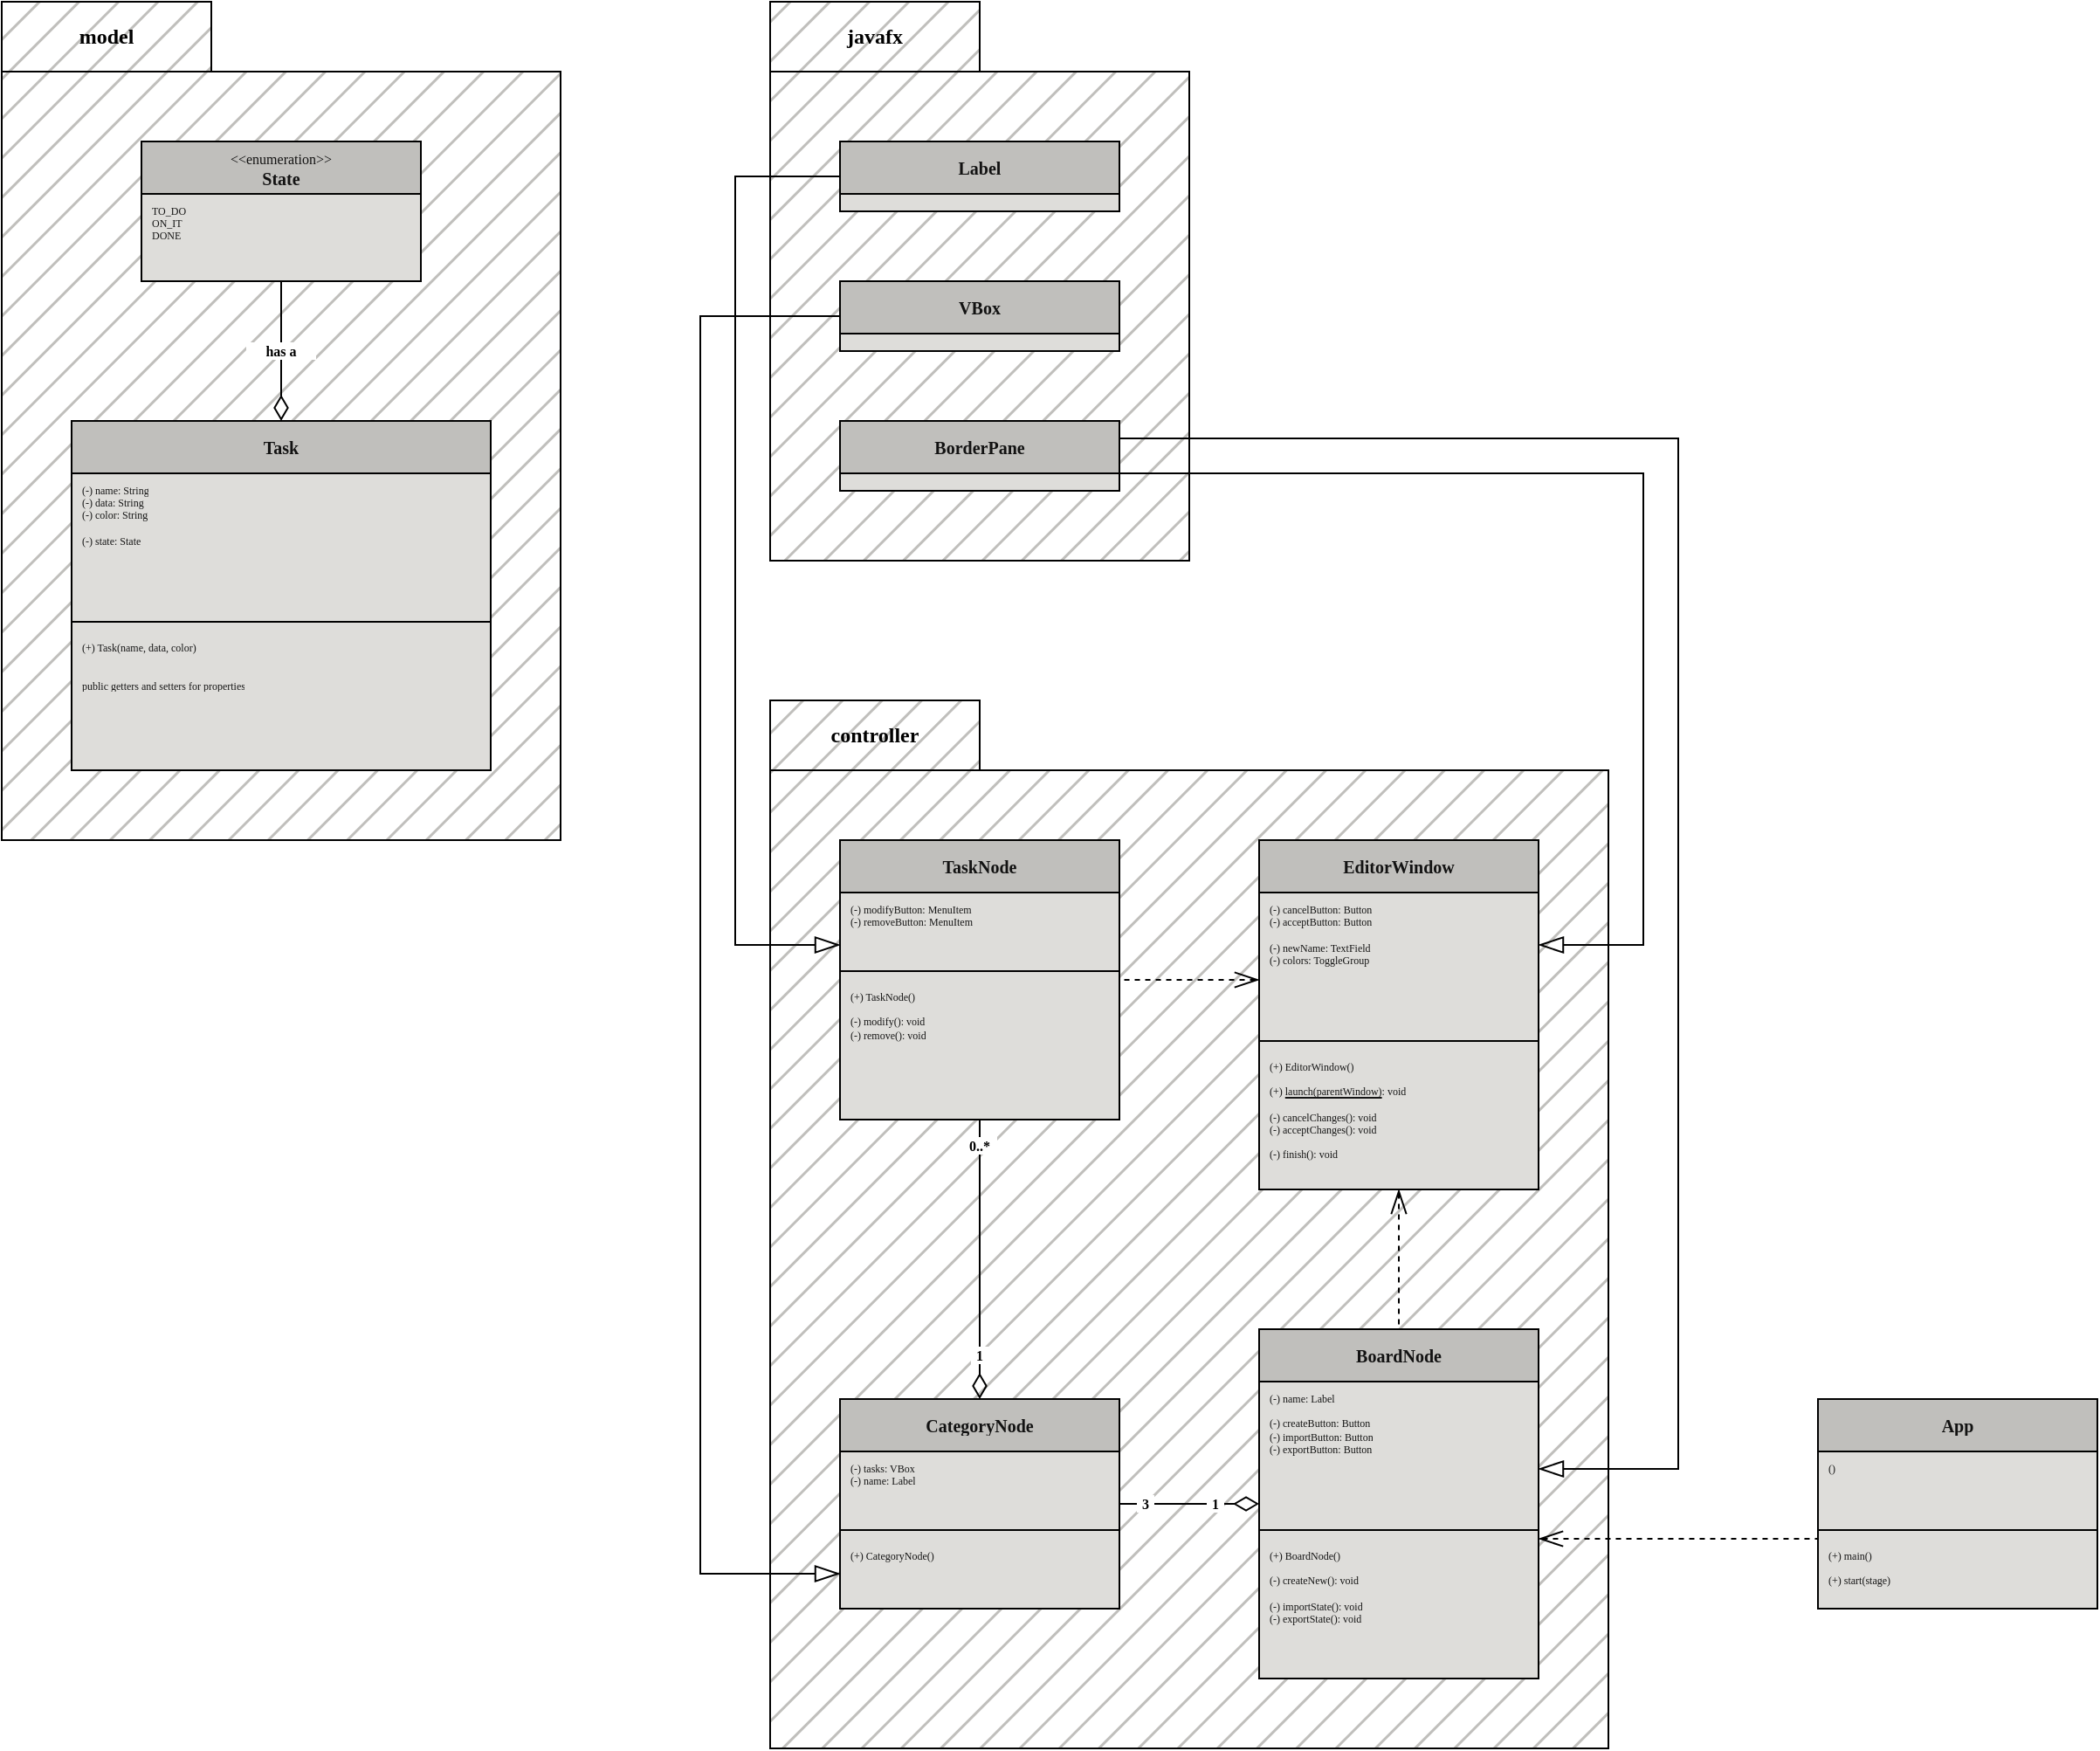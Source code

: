 <mxfile version="24.1.0" type="device">
  <diagram name="class diagram" id="vMHtdK9RL6ZQ6rPQC_Dp">
    <mxGraphModel dx="1430" dy="739" grid="1" gridSize="10" guides="0" tooltips="1" connect="0" arrows="0" fold="1" page="1" pageScale="1" pageWidth="1500" pageHeight="1500" math="0" shadow="0">
      <root>
        <mxCell id="0" />
        <mxCell id="1" parent="0" />
        <mxCell id="bq8K0xjKcNxAhhVfg359-263" value="model" style="shape=folder;fontStyle=1;tabWidth=120;tabHeight=40;tabPosition=left;html=1;boundedLbl=1;labelInHeader=1;container=1;collapsible=0;whiteSpace=wrap;fillStyle=hatch;fillColor=#c0bfbc;fontFamily=Source Sans Pro;verticalAlign=middle;" parent="1" vertex="1">
          <mxGeometry x="80" y="80" width="320" height="480" as="geometry" />
        </mxCell>
        <mxCell id="bq8K0xjKcNxAhhVfg359-269" value="App" style="swimlane;fontStyle=1;align=center;verticalAlign=middle;childLayout=stackLayout;horizontal=1;startSize=30;horizontalStack=0;resizeParent=1;resizeParentMax=0;resizeLast=0;collapsible=1;marginBottom=0;whiteSpace=wrap;html=1;fontFamily=Source Sans Pro;labelBackgroundColor=none;textOpacity=90;swimlaneFillColor=#deddda;fillColor=#c0bfbc;fontSize=10;rounded=0;" parent="1" vertex="1">
          <mxGeometry x="1120" y="880" width="160" height="120" as="geometry">
            <mxRectangle x="80" y="240" width="160" height="30" as="alternateBounds" />
          </mxGeometry>
        </mxCell>
        <mxCell id="bq8K0xjKcNxAhhVfg359-270" value="()" style="text;align=left;verticalAlign=top;spacingLeft=4;spacingRight=4;overflow=hidden;rotatable=0;points=[[0,0.5],[1,0.5]];portConstraint=eastwest;whiteSpace=wrap;html=1;fontFamily=Source Code Pro;labelBackgroundColor=none;textOpacity=90;swimlaneFillColor=#deddda;fontSize=6;rounded=0;" parent="bq8K0xjKcNxAhhVfg359-269" vertex="1">
          <mxGeometry y="30" width="160" height="40" as="geometry" />
        </mxCell>
        <mxCell id="bq8K0xjKcNxAhhVfg359-271" value="" style="line;strokeWidth=1;align=center;verticalAlign=middle;spacingTop=-1;spacingLeft=3;spacingRight=3;rotatable=0;labelPosition=right;points=[];portConstraint=eastwest;fontFamily=Source Code Pro;labelBackgroundColor=none;textOpacity=90;swimlaneFillColor=#deddda;fontSize=8;rounded=0;" parent="bq8K0xjKcNxAhhVfg359-269" vertex="1">
          <mxGeometry y="70" width="160" height="10" as="geometry" />
        </mxCell>
        <mxCell id="bq8K0xjKcNxAhhVfg359-272" value="&lt;div&gt;(+) main()&lt;/div&gt;&lt;div&gt;&lt;br&gt;&lt;/div&gt;&lt;div&gt;(+) start(stage)&lt;br&gt;&lt;/div&gt;" style="text;align=left;verticalAlign=top;spacingLeft=4;spacingRight=4;overflow=hidden;rotatable=0;points=[[0,0.5],[1,0.5]];portConstraint=eastwest;whiteSpace=wrap;html=1;fontFamily=Source Code Pro;labelBackgroundColor=none;textOpacity=90;swimlaneFillColor=#deddda;fontSize=6;rounded=0;" parent="bq8K0xjKcNxAhhVfg359-269" vertex="1">
          <mxGeometry y="80" width="160" height="40" as="geometry" />
        </mxCell>
        <mxCell id="bq8K0xjKcNxAhhVfg359-236" value="Task" style="swimlane;fontStyle=1;align=center;verticalAlign=middle;childLayout=stackLayout;horizontal=1;startSize=30;horizontalStack=0;resizeParent=1;resizeParentMax=0;resizeLast=0;collapsible=1;marginBottom=0;whiteSpace=wrap;html=1;fontFamily=Source Sans Pro;labelBackgroundColor=none;textOpacity=90;swimlaneFillColor=#deddda;fillColor=#c0bfbc;fontSize=10;rounded=0;" parent="1" vertex="1">
          <mxGeometry x="120" y="320" width="240" height="200" as="geometry">
            <mxRectangle x="80" y="240" width="160" height="30" as="alternateBounds" />
          </mxGeometry>
        </mxCell>
        <mxCell id="bq8K0xjKcNxAhhVfg359-237" value="&lt;div&gt;(-) name: String&lt;/div&gt;&lt;div&gt;(-) data: String&lt;/div&gt;&lt;div&gt;(-) color: String&lt;/div&gt;&lt;div&gt;&lt;br&gt;&lt;/div&gt;&lt;div&gt;(-) state: State&lt;br&gt;&lt;/div&gt;" style="text;align=left;verticalAlign=top;spacingLeft=4;spacingRight=4;overflow=hidden;rotatable=0;points=[[0,0.5],[1,0.5]];portConstraint=eastwest;whiteSpace=wrap;html=1;fontFamily=Source Code Pro;labelBackgroundColor=none;textOpacity=90;swimlaneFillColor=#deddda;fontSize=6;rounded=0;" parent="bq8K0xjKcNxAhhVfg359-236" vertex="1">
          <mxGeometry y="30" width="240" height="80" as="geometry" />
        </mxCell>
        <mxCell id="bq8K0xjKcNxAhhVfg359-238" value="" style="line;strokeWidth=1;align=center;verticalAlign=middle;spacingTop=-1;spacingLeft=3;spacingRight=3;rotatable=0;labelPosition=right;points=[];portConstraint=eastwest;fontFamily=Source Code Pro;labelBackgroundColor=none;textOpacity=90;swimlaneFillColor=#deddda;fontSize=8;rounded=0;" parent="bq8K0xjKcNxAhhVfg359-236" vertex="1">
          <mxGeometry y="110" width="240" height="10" as="geometry" />
        </mxCell>
        <mxCell id="bq8K0xjKcNxAhhVfg359-239" value="&lt;div&gt;(+) Task(name, data, color)&lt;br&gt;&lt;/div&gt;&lt;div&gt;&lt;br&gt;&lt;/div&gt;&lt;div&gt;&lt;br&gt;&lt;/div&gt;&lt;div&gt;public getters and setters for properties&lt;br&gt;&lt;/div&gt;" style="text;align=left;verticalAlign=top;spacingLeft=4;spacingRight=4;overflow=hidden;rotatable=0;points=[[0,0.5],[1,0.5]];portConstraint=eastwest;whiteSpace=wrap;html=1;fontFamily=Source Code Pro;labelBackgroundColor=none;textOpacity=90;swimlaneFillColor=#deddda;fontSize=6;rounded=0;" parent="bq8K0xjKcNxAhhVfg359-236" vertex="1">
          <mxGeometry y="120" width="240" height="80" as="geometry" />
        </mxCell>
        <mxCell id="bq8K0xjKcNxAhhVfg359-240" value="&lt;div&gt;&lt;font style=&quot;font-weight: normal; font-size: 8px;&quot; face=&quot;Source Code Pro&quot;&gt;&amp;lt;&amp;lt;enumeration&amp;gt;&amp;gt;&lt;/font&gt;&lt;br&gt;&lt;/div&gt;&lt;div&gt;State&lt;/div&gt;" style="swimlane;fontStyle=1;align=center;verticalAlign=middle;childLayout=stackLayout;horizontal=1;startSize=30;horizontalStack=0;resizeParent=1;resizeParentMax=0;resizeLast=0;collapsible=1;marginBottom=0;whiteSpace=wrap;html=1;fontFamily=Source Sans Pro;labelBackgroundColor=none;textOpacity=90;swimlaneFillColor=#deddda;fillColor=#c0bfbc;fontSize=10;rounded=0;" parent="1" vertex="1">
          <mxGeometry x="160" y="160" width="160" height="80" as="geometry">
            <mxRectangle x="80" y="240" width="160" height="30" as="alternateBounds" />
          </mxGeometry>
        </mxCell>
        <mxCell id="bq8K0xjKcNxAhhVfg359-241" value="&lt;div&gt;TO_DO&lt;/div&gt;&lt;div&gt;ON_IT&lt;/div&gt;&lt;div&gt;DONE&lt;br&gt;&lt;/div&gt;" style="text;align=left;verticalAlign=top;spacingLeft=4;spacingRight=4;overflow=hidden;rotatable=0;points=[[0,0.5],[1,0.5]];portConstraint=eastwest;whiteSpace=wrap;html=1;fontFamily=Source Code Pro;labelBackgroundColor=none;textOpacity=90;swimlaneFillColor=#deddda;fontSize=6;rounded=0;" parent="bq8K0xjKcNxAhhVfg359-240" vertex="1">
          <mxGeometry y="30" width="160" height="50" as="geometry" />
        </mxCell>
        <mxCell id="bq8K0xjKcNxAhhVfg359-245" value="" style="endArrow=diamondThin;html=1;endSize=12;startArrow=none;startSize=12;startFill=0;edgeStyle=orthogonalEdgeStyle;align=center;verticalAlign=middle;rounded=0;endFill=0;fontFamily=Source Code Pro;fontSize=8;labelBackgroundColor=none;fontStyle=1;" parent="1" source="bq8K0xjKcNxAhhVfg359-240" target="bq8K0xjKcNxAhhVfg359-236" edge="1">
          <mxGeometry x="0.917" y="10" relative="1" as="geometry">
            <mxPoint x="-30" y="470" as="sourcePoint" />
            <mxPoint x="-30" y="90" as="targetPoint" />
            <mxPoint as="offset" />
            <Array as="points" />
          </mxGeometry>
        </mxCell>
        <mxCell id="YnePSGM-n-RpEL76VKnE-1" value="controller" style="shape=folder;fontStyle=1;tabWidth=120;tabHeight=40;tabPosition=left;html=1;boundedLbl=1;labelInHeader=1;container=1;collapsible=0;whiteSpace=wrap;fillStyle=hatch;fillColor=#c0bfbc;fontFamily=Source Sans Pro;verticalAlign=middle;" parent="1" vertex="1">
          <mxGeometry x="520" y="480" width="480" height="600" as="geometry" />
        </mxCell>
        <mxCell id="YnePSGM-n-RpEL76VKnE-2" value="TaskNode" style="swimlane;fontStyle=1;align=center;verticalAlign=middle;childLayout=stackLayout;horizontal=1;startSize=30;horizontalStack=0;resizeParent=1;resizeParentMax=0;resizeLast=0;collapsible=1;marginBottom=0;whiteSpace=wrap;html=1;fontFamily=Source Sans Pro;labelBackgroundColor=none;textOpacity=90;swimlaneFillColor=#deddda;fillColor=#c0bfbc;fontSize=10;rounded=0;" parent="1" vertex="1">
          <mxGeometry x="560" y="560" width="160" height="160" as="geometry">
            <mxRectangle x="80" y="240" width="160" height="30" as="alternateBounds" />
          </mxGeometry>
        </mxCell>
        <mxCell id="YnePSGM-n-RpEL76VKnE-3" value="&lt;div&gt;(-) modifyButton: MenuItem&lt;/div&gt;&lt;div&gt;(-) removeButton: MenuItem&lt;br&gt;&lt;/div&gt;" style="text;align=left;verticalAlign=top;spacingLeft=4;spacingRight=4;overflow=hidden;rotatable=0;points=[[0,0.5],[1,0.5]];portConstraint=eastwest;whiteSpace=wrap;html=1;fontFamily=Source Code Pro;labelBackgroundColor=none;textOpacity=90;swimlaneFillColor=#deddda;fontSize=6;rounded=0;" parent="YnePSGM-n-RpEL76VKnE-2" vertex="1">
          <mxGeometry y="30" width="160" height="40" as="geometry" />
        </mxCell>
        <mxCell id="YnePSGM-n-RpEL76VKnE-4" value="" style="line;strokeWidth=1;align=center;verticalAlign=middle;spacingTop=-1;spacingLeft=3;spacingRight=3;rotatable=0;labelPosition=right;points=[];portConstraint=eastwest;fontFamily=Source Code Pro;labelBackgroundColor=none;textOpacity=90;swimlaneFillColor=#deddda;fontSize=8;rounded=0;" parent="YnePSGM-n-RpEL76VKnE-2" vertex="1">
          <mxGeometry y="70" width="160" height="10" as="geometry" />
        </mxCell>
        <mxCell id="YnePSGM-n-RpEL76VKnE-5" value="&lt;div&gt;(+) TaskNode()&lt;/div&gt;&lt;div&gt;&lt;br&gt;&lt;/div&gt;&lt;div&gt;(-) modify(): void&lt;/div&gt;&lt;div&gt;(-) remove(): void&lt;br&gt;&lt;/div&gt;" style="text;align=left;verticalAlign=top;spacingLeft=4;spacingRight=4;overflow=hidden;rotatable=0;points=[[0,0.5],[1,0.5]];portConstraint=eastwest;whiteSpace=wrap;html=1;fontFamily=Source Code Pro;labelBackgroundColor=none;textOpacity=90;swimlaneFillColor=#deddda;fontSize=6;rounded=0;" parent="YnePSGM-n-RpEL76VKnE-2" vertex="1">
          <mxGeometry y="80" width="160" height="80" as="geometry" />
        </mxCell>
        <mxCell id="YnePSGM-n-RpEL76VKnE-6" value="CategoryNode" style="swimlane;fontStyle=1;align=center;verticalAlign=middle;childLayout=stackLayout;horizontal=1;startSize=30;horizontalStack=0;resizeParent=1;resizeParentMax=0;resizeLast=0;collapsible=1;marginBottom=0;whiteSpace=wrap;html=1;fontFamily=Source Sans Pro;labelBackgroundColor=none;textOpacity=90;swimlaneFillColor=#deddda;fillColor=#c0bfbc;fontSize=10;rounded=0;" parent="1" vertex="1">
          <mxGeometry x="560" y="880" width="160" height="120" as="geometry">
            <mxRectangle x="80" y="240" width="160" height="30" as="alternateBounds" />
          </mxGeometry>
        </mxCell>
        <mxCell id="YnePSGM-n-RpEL76VKnE-7" value="&lt;div&gt;(-) tasks: VBox&lt;/div&gt;&lt;div&gt;(-) name: Label&lt;br&gt;&lt;/div&gt;" style="text;align=left;verticalAlign=top;spacingLeft=4;spacingRight=4;overflow=hidden;rotatable=0;points=[[0,0.5],[1,0.5]];portConstraint=eastwest;whiteSpace=wrap;html=1;fontFamily=Source Code Pro;labelBackgroundColor=none;textOpacity=90;swimlaneFillColor=#deddda;fontSize=6;rounded=0;" parent="YnePSGM-n-RpEL76VKnE-6" vertex="1">
          <mxGeometry y="30" width="160" height="40" as="geometry" />
        </mxCell>
        <mxCell id="YnePSGM-n-RpEL76VKnE-8" value="" style="line;strokeWidth=1;align=center;verticalAlign=middle;spacingTop=-1;spacingLeft=3;spacingRight=3;rotatable=0;labelPosition=right;points=[];portConstraint=eastwest;fontFamily=Source Code Pro;labelBackgroundColor=none;textOpacity=90;swimlaneFillColor=#deddda;fontSize=8;rounded=0;" parent="YnePSGM-n-RpEL76VKnE-6" vertex="1">
          <mxGeometry y="70" width="160" height="10" as="geometry" />
        </mxCell>
        <mxCell id="YnePSGM-n-RpEL76VKnE-9" value="(+) CategoryNode()" style="text;align=left;verticalAlign=top;spacingLeft=4;spacingRight=4;overflow=hidden;rotatable=0;points=[[0,0.5],[1,0.5]];portConstraint=eastwest;whiteSpace=wrap;html=1;fontFamily=Source Code Pro;labelBackgroundColor=none;textOpacity=90;swimlaneFillColor=#deddda;fontSize=6;rounded=0;" parent="YnePSGM-n-RpEL76VKnE-6" vertex="1">
          <mxGeometry y="80" width="160" height="40" as="geometry" />
        </mxCell>
        <mxCell id="YnePSGM-n-RpEL76VKnE-10" value="" style="endArrow=none;html=1;endSize=12;startArrow=diamondThin;startSize=12;startFill=0;edgeStyle=orthogonalEdgeStyle;align=center;verticalAlign=middle;rounded=0;endFill=0;fontFamily=Source Code Pro;fontSize=8;labelBackgroundColor=none;fontStyle=1;" parent="1" source="YnePSGM-n-RpEL76VKnE-6" target="YnePSGM-n-RpEL76VKnE-2" edge="1">
          <mxGeometry x="0.917" y="10" relative="1" as="geometry">
            <mxPoint x="410" y="950" as="sourcePoint" />
            <mxPoint x="410" y="570" as="targetPoint" />
            <mxPoint as="offset" />
            <Array as="points" />
          </mxGeometry>
        </mxCell>
        <mxCell id="YnePSGM-n-RpEL76VKnE-11" value="0..*" style="text;html=1;align=center;verticalAlign=middle;whiteSpace=wrap;rounded=0;fontSize=8;fontStyle=1;fontFamily=Source Code Pro;fillColor=default;" parent="1" vertex="1">
          <mxGeometry x="630" y="730" width="20" height="10" as="geometry" />
        </mxCell>
        <mxCell id="YnePSGM-n-RpEL76VKnE-12" value="1" style="text;html=1;align=center;verticalAlign=middle;whiteSpace=wrap;rounded=0;fontSize=8;fontStyle=1;fontFamily=Source Code Pro;fillColor=default;" parent="1" vertex="1">
          <mxGeometry x="635" y="850" width="10" height="10" as="geometry" />
        </mxCell>
        <mxCell id="YnePSGM-n-RpEL76VKnE-13" value="BoardNode" style="swimlane;fontStyle=1;align=center;verticalAlign=middle;childLayout=stackLayout;horizontal=1;startSize=30;horizontalStack=0;resizeParent=1;resizeParentMax=0;resizeLast=0;collapsible=1;marginBottom=0;whiteSpace=wrap;html=1;fontFamily=Source Sans Pro;labelBackgroundColor=none;textOpacity=90;swimlaneFillColor=#deddda;fillColor=#c0bfbc;fontSize=10;rounded=0;" parent="1" vertex="1">
          <mxGeometry x="800" y="840" width="160" height="200" as="geometry">
            <mxRectangle x="80" y="240" width="160" height="30" as="alternateBounds" />
          </mxGeometry>
        </mxCell>
        <mxCell id="YnePSGM-n-RpEL76VKnE-14" value="&lt;div&gt;(-) name: Label&lt;br&gt;&lt;/div&gt;&lt;div&gt;&lt;br&gt;&lt;/div&gt;&lt;div&gt;(-) createButton: Button&lt;/div&gt;&lt;div&gt;(-) importButton: Button&lt;/div&gt;&lt;div&gt;(-) exportButton: Button&lt;br&gt;&lt;/div&gt;" style="text;align=left;verticalAlign=top;spacingLeft=4;spacingRight=4;overflow=hidden;rotatable=0;points=[[0,0.5],[1,0.5]];portConstraint=eastwest;whiteSpace=wrap;html=1;fontFamily=Source Code Pro;labelBackgroundColor=none;textOpacity=90;swimlaneFillColor=#deddda;fontSize=6;rounded=0;" parent="YnePSGM-n-RpEL76VKnE-13" vertex="1">
          <mxGeometry y="30" width="160" height="80" as="geometry" />
        </mxCell>
        <mxCell id="YnePSGM-n-RpEL76VKnE-15" value="" style="line;strokeWidth=1;align=center;verticalAlign=middle;spacingTop=-1;spacingLeft=3;spacingRight=3;rotatable=0;labelPosition=right;points=[];portConstraint=eastwest;fontFamily=Source Code Pro;labelBackgroundColor=none;textOpacity=90;swimlaneFillColor=#deddda;fontSize=8;rounded=0;" parent="YnePSGM-n-RpEL76VKnE-13" vertex="1">
          <mxGeometry y="110" width="160" height="10" as="geometry" />
        </mxCell>
        <mxCell id="YnePSGM-n-RpEL76VKnE-16" value="&lt;div&gt;(+) BoardNode()&lt;/div&gt;&lt;div&gt;&lt;br&gt;&lt;/div&gt;&lt;div&gt;(-) createNew(): void&lt;/div&gt;&lt;div&gt;&lt;br&gt;&lt;/div&gt;&lt;div&gt;(-) importState(): void&lt;/div&gt;&lt;div&gt;(-) exportState(): void&lt;/div&gt;" style="text;align=left;verticalAlign=top;spacingLeft=4;spacingRight=4;overflow=hidden;rotatable=0;points=[[0,0.5],[1,0.5]];portConstraint=eastwest;whiteSpace=wrap;html=1;fontFamily=Source Code Pro;labelBackgroundColor=none;textOpacity=90;swimlaneFillColor=#deddda;fontSize=6;rounded=0;" parent="YnePSGM-n-RpEL76VKnE-13" vertex="1">
          <mxGeometry y="120" width="160" height="80" as="geometry" />
        </mxCell>
        <mxCell id="YnePSGM-n-RpEL76VKnE-17" value="" style="endArrow=none;html=1;endSize=12;startArrow=diamondThin;startSize=12;startFill=0;edgeStyle=orthogonalEdgeStyle;align=center;verticalAlign=middle;rounded=0;endFill=0;fontFamily=Source Code Pro;fontSize=8;labelBackgroundColor=none;fontStyle=1;" parent="1" source="YnePSGM-n-RpEL76VKnE-13" target="YnePSGM-n-RpEL76VKnE-6" edge="1">
          <mxGeometry x="0.917" y="10" relative="1" as="geometry">
            <mxPoint x="800" y="960.029" as="sourcePoint" />
            <mxPoint x="710" y="780" as="targetPoint" />
            <mxPoint as="offset" />
            <Array as="points" />
          </mxGeometry>
        </mxCell>
        <mxCell id="YnePSGM-n-RpEL76VKnE-24" value="1" style="text;html=1;align=center;verticalAlign=middle;whiteSpace=wrap;rounded=0;fontSize=8;fontStyle=1;fontFamily=Source Code Pro;fillColor=default;" parent="1" vertex="1">
          <mxGeometry x="770" y="935" width="10" height="10" as="geometry" />
        </mxCell>
        <mxCell id="YnePSGM-n-RpEL76VKnE-25" value="3" style="text;html=1;align=center;verticalAlign=middle;whiteSpace=wrap;rounded=0;fontSize=8;fontStyle=1;fontFamily=Source Code Pro;fillColor=default;" parent="1" vertex="1">
          <mxGeometry x="730" y="935" width="10" height="10" as="geometry" />
        </mxCell>
        <mxCell id="Zy3ALL54y1gxm0KDQpi5-1" value="has a" style="text;html=1;align=center;verticalAlign=middle;whiteSpace=wrap;rounded=0;fontSize=8;fontStyle=1;fontFamily=Source Code Pro;fillColor=default;" parent="1" vertex="1">
          <mxGeometry x="220" y="275" width="40" height="10" as="geometry" />
        </mxCell>
        <mxCell id="Zy3ALL54y1gxm0KDQpi5-3" value="EditorWindow" style="swimlane;fontStyle=1;align=center;verticalAlign=middle;childLayout=stackLayout;horizontal=1;startSize=30;horizontalStack=0;resizeParent=1;resizeParentMax=0;resizeLast=0;collapsible=1;marginBottom=0;whiteSpace=wrap;html=1;fontFamily=Source Sans Pro;labelBackgroundColor=none;textOpacity=90;swimlaneFillColor=#deddda;fillColor=#c0bfbc;fontSize=10;rounded=0;" parent="1" vertex="1">
          <mxGeometry x="800" y="560" width="160" height="200" as="geometry">
            <mxRectangle x="80" y="240" width="160" height="30" as="alternateBounds" />
          </mxGeometry>
        </mxCell>
        <mxCell id="Zy3ALL54y1gxm0KDQpi5-4" value="&lt;div&gt;(-) cancelButton: Button&lt;/div&gt;&lt;div&gt;(-) acceptButton: Button&lt;/div&gt;&lt;div&gt;&lt;br&gt;&lt;/div&gt;&lt;div&gt;(-) newName: TextField&lt;/div&gt;&lt;div&gt;(-) colors: ToggleGroup&lt;br&gt;&lt;/div&gt;" style="text;align=left;verticalAlign=top;spacingLeft=4;spacingRight=4;overflow=hidden;rotatable=0;points=[[0,0.5],[1,0.5]];portConstraint=eastwest;whiteSpace=wrap;html=1;fontFamily=Source Code Pro;labelBackgroundColor=none;textOpacity=90;swimlaneFillColor=#deddda;fontSize=6;rounded=0;" parent="Zy3ALL54y1gxm0KDQpi5-3" vertex="1">
          <mxGeometry y="30" width="160" height="80" as="geometry" />
        </mxCell>
        <mxCell id="Zy3ALL54y1gxm0KDQpi5-5" value="" style="line;strokeWidth=1;align=center;verticalAlign=middle;spacingTop=-1;spacingLeft=3;spacingRight=3;rotatable=0;labelPosition=right;points=[];portConstraint=eastwest;fontFamily=Source Code Pro;labelBackgroundColor=none;textOpacity=90;swimlaneFillColor=#deddda;fontSize=8;rounded=0;" parent="Zy3ALL54y1gxm0KDQpi5-3" vertex="1">
          <mxGeometry y="110" width="160" height="10" as="geometry" />
        </mxCell>
        <mxCell id="Zy3ALL54y1gxm0KDQpi5-6" value="&lt;div&gt;(+) EditorWindow()&lt;/div&gt;&lt;div&gt;&lt;br&gt;&lt;/div&gt;&lt;div&gt;(+) &lt;u&gt;launch(parentWindow)&lt;/u&gt;: void&lt;/div&gt;&lt;div&gt;&lt;br&gt;&lt;/div&gt;&lt;div&gt;(-) cancelChanges(): void&lt;/div&gt;&lt;div&gt;(-) acceptChanges(): void&lt;/div&gt;&lt;div&gt;&lt;br&gt;&lt;/div&gt;&lt;div&gt;(-) finish(): void&lt;br&gt;&lt;/div&gt;" style="text;align=left;verticalAlign=top;spacingLeft=4;spacingRight=4;overflow=hidden;rotatable=0;points=[[0,0.5],[1,0.5]];portConstraint=eastwest;whiteSpace=wrap;html=1;fontFamily=Source Code Pro;labelBackgroundColor=none;textOpacity=90;swimlaneFillColor=#deddda;fontSize=6;rounded=0;" parent="Zy3ALL54y1gxm0KDQpi5-3" vertex="1">
          <mxGeometry y="120" width="160" height="80" as="geometry" />
        </mxCell>
        <mxCell id="Zy3ALL54y1gxm0KDQpi5-7" value="javafx" style="shape=folder;fontStyle=1;tabWidth=120;tabHeight=40;tabPosition=left;html=1;boundedLbl=1;labelInHeader=1;container=1;collapsible=0;whiteSpace=wrap;fillStyle=hatch;fillColor=#c0bfbc;fontFamily=Source Sans Pro;verticalAlign=middle;" parent="1" vertex="1">
          <mxGeometry x="520" y="80" width="240" height="320" as="geometry" />
        </mxCell>
        <mxCell id="Zy3ALL54y1gxm0KDQpi5-8" value="Label" style="swimlane;fontStyle=1;align=center;verticalAlign=middle;childLayout=stackLayout;horizontal=1;startSize=30;horizontalStack=0;resizeParent=1;resizeParentMax=0;resizeLast=0;collapsible=1;marginBottom=0;whiteSpace=wrap;html=1;fontFamily=Source Sans Pro;labelBackgroundColor=none;textOpacity=90;swimlaneFillColor=#deddda;fillColor=#c0bfbc;fontSize=10;rounded=0;" parent="1" vertex="1">
          <mxGeometry x="560" y="160" width="160" height="40" as="geometry">
            <mxRectangle x="80" y="240" width="160" height="30" as="alternateBounds" />
          </mxGeometry>
        </mxCell>
        <mxCell id="Zy3ALL54y1gxm0KDQpi5-12" value="VBox" style="swimlane;fontStyle=1;align=center;verticalAlign=middle;childLayout=stackLayout;horizontal=1;startSize=30;horizontalStack=0;resizeParent=1;resizeParentMax=0;resizeLast=0;collapsible=1;marginBottom=0;whiteSpace=wrap;html=1;fontFamily=Source Sans Pro;labelBackgroundColor=none;textOpacity=90;swimlaneFillColor=#deddda;fillColor=#c0bfbc;fontSize=10;rounded=0;" parent="1" vertex="1">
          <mxGeometry x="560" y="240" width="160" height="40" as="geometry">
            <mxRectangle x="80" y="240" width="160" height="30" as="alternateBounds" />
          </mxGeometry>
        </mxCell>
        <mxCell id="Zy3ALL54y1gxm0KDQpi5-16" value="BorderPane" style="swimlane;fontStyle=1;align=center;verticalAlign=middle;childLayout=stackLayout;horizontal=1;startSize=30;horizontalStack=0;resizeParent=1;resizeParentMax=0;resizeLast=0;collapsible=1;marginBottom=0;whiteSpace=wrap;html=1;fontFamily=Source Sans Pro;labelBackgroundColor=none;textOpacity=90;swimlaneFillColor=#deddda;fillColor=#c0bfbc;fontSize=10;rounded=0;" parent="1" vertex="1">
          <mxGeometry x="560" y="320" width="160" height="40" as="geometry">
            <mxRectangle x="80" y="240" width="160" height="30" as="alternateBounds" />
          </mxGeometry>
        </mxCell>
        <mxCell id="Zy3ALL54y1gxm0KDQpi5-20" value="" style="endArrow=blockThin;html=1;endSize=12;startArrow=none;startSize=12;startFill=0;edgeStyle=orthogonalEdgeStyle;align=center;verticalAlign=middle;rounded=0;endFill=0;fontFamily=Source Code Pro;fontSize=8;labelBackgroundColor=none;fontStyle=1;" parent="1" source="Zy3ALL54y1gxm0KDQpi5-8" target="YnePSGM-n-RpEL76VKnE-2" edge="1">
          <mxGeometry x="0.95" relative="1" as="geometry">
            <mxPoint x="770" y="420" as="sourcePoint" />
            <mxPoint x="770" y="340" as="targetPoint" />
            <mxPoint as="offset" />
            <Array as="points">
              <mxPoint x="500" y="180" />
              <mxPoint x="500" y="620" />
            </Array>
          </mxGeometry>
        </mxCell>
        <mxCell id="Zy3ALL54y1gxm0KDQpi5-21" value="" style="endArrow=blockThin;html=1;endSize=12;startArrow=none;startSize=12;startFill=0;edgeStyle=orthogonalEdgeStyle;align=center;verticalAlign=middle;rounded=0;endFill=0;fontFamily=Source Code Pro;fontSize=8;labelBackgroundColor=none;fontStyle=1;" parent="1" source="Zy3ALL54y1gxm0KDQpi5-16" target="Zy3ALL54y1gxm0KDQpi5-3" edge="1">
          <mxGeometry x="0.95" relative="1" as="geometry">
            <mxPoint x="1120" y="340" as="sourcePoint" />
            <mxPoint x="1120" y="620" as="targetPoint" />
            <mxPoint as="offset" />
            <Array as="points">
              <mxPoint x="1020" y="350" />
              <mxPoint x="1020" y="620" />
            </Array>
          </mxGeometry>
        </mxCell>
        <mxCell id="Zy3ALL54y1gxm0KDQpi5-22" value="" style="endArrow=blockThin;html=1;endSize=12;startArrow=none;startSize=12;startFill=0;edgeStyle=orthogonalEdgeStyle;align=center;verticalAlign=middle;rounded=0;endFill=0;fontFamily=Source Code Pro;fontSize=8;labelBackgroundColor=none;fontStyle=1;" parent="1" source="Zy3ALL54y1gxm0KDQpi5-16" target="YnePSGM-n-RpEL76VKnE-13" edge="1">
          <mxGeometry x="0.95" relative="1" as="geometry">
            <mxPoint x="1260" y="340" as="sourcePoint" />
            <mxPoint x="1260" y="620" as="targetPoint" />
            <mxPoint as="offset" />
            <Array as="points">
              <mxPoint x="1040" y="330" />
              <mxPoint x="1040" y="920" />
            </Array>
          </mxGeometry>
        </mxCell>
        <mxCell id="Zy3ALL54y1gxm0KDQpi5-24" value="" style="endArrow=blockThin;html=1;endSize=12;startArrow=none;startSize=12;startFill=0;edgeStyle=orthogonalEdgeStyle;align=center;verticalAlign=middle;rounded=0;endFill=0;fontFamily=Source Code Pro;fontSize=8;labelBackgroundColor=none;fontStyle=1;" parent="1" source="Zy3ALL54y1gxm0KDQpi5-12" target="YnePSGM-n-RpEL76VKnE-6" edge="1">
          <mxGeometry x="0.95" relative="1" as="geometry">
            <mxPoint x="1130" y="290" as="sourcePoint" />
            <mxPoint x="890" y="490" as="targetPoint" />
            <mxPoint as="offset" />
            <Array as="points">
              <mxPoint x="480" y="260" />
              <mxPoint x="480" y="980" />
            </Array>
          </mxGeometry>
        </mxCell>
        <mxCell id="Zy3ALL54y1gxm0KDQpi5-25" value="" style="endArrow=none;html=1;endSize=12;startArrow=openThin;startSize=12;startFill=0;edgeStyle=orthogonalEdgeStyle;align=center;verticalAlign=middle;rounded=0;endFill=0;fontFamily=Source Code Pro;fontSize=8;labelBackgroundColor=none;fontStyle=1;dashed=1;" parent="1" source="YnePSGM-n-RpEL76VKnE-13" target="bq8K0xjKcNxAhhVfg359-269" edge="1">
          <mxGeometry x="0.95" relative="1" as="geometry">
            <mxPoint x="1000" y="1000" as="sourcePoint" />
            <mxPoint x="1240" y="860" as="targetPoint" />
            <mxPoint as="offset" />
            <Array as="points">
              <mxPoint x="1030" y="960" />
              <mxPoint x="1030" y="960" />
            </Array>
          </mxGeometry>
        </mxCell>
        <mxCell id="NPtPaH5MaVI7LDRT4DiQ-1" value="" style="endArrow=none;html=1;endSize=12;startArrow=openThin;startSize=12;startFill=0;edgeStyle=orthogonalEdgeStyle;align=center;verticalAlign=middle;rounded=0;endFill=0;fontFamily=Source Code Pro;fontSize=8;labelBackgroundColor=none;fontStyle=1;dashed=1;" edge="1" parent="1" source="Zy3ALL54y1gxm0KDQpi5-3" target="YnePSGM-n-RpEL76VKnE-2">
          <mxGeometry x="0.95" relative="1" as="geometry">
            <mxPoint x="440" y="700" as="sourcePoint" />
            <mxPoint x="280" y="700" as="targetPoint" />
            <mxPoint as="offset" />
            <Array as="points">
              <mxPoint x="780" y="640" />
              <mxPoint x="780" y="640" />
            </Array>
          </mxGeometry>
        </mxCell>
        <mxCell id="NPtPaH5MaVI7LDRT4DiQ-2" value="" style="endArrow=none;html=1;endSize=12;startArrow=openThin;startSize=12;startFill=0;edgeStyle=orthogonalEdgeStyle;align=center;verticalAlign=middle;rounded=0;endFill=0;fontFamily=Source Code Pro;fontSize=8;labelBackgroundColor=none;fontStyle=1;dashed=1;" edge="1" parent="1" source="Zy3ALL54y1gxm0KDQpi5-3" target="YnePSGM-n-RpEL76VKnE-13">
          <mxGeometry x="0.95" relative="1" as="geometry">
            <mxPoint x="1140" y="980" as="sourcePoint" />
            <mxPoint x="980" y="980" as="targetPoint" />
            <mxPoint as="offset" />
            <Array as="points" />
          </mxGeometry>
        </mxCell>
      </root>
    </mxGraphModel>
  </diagram>
</mxfile>
